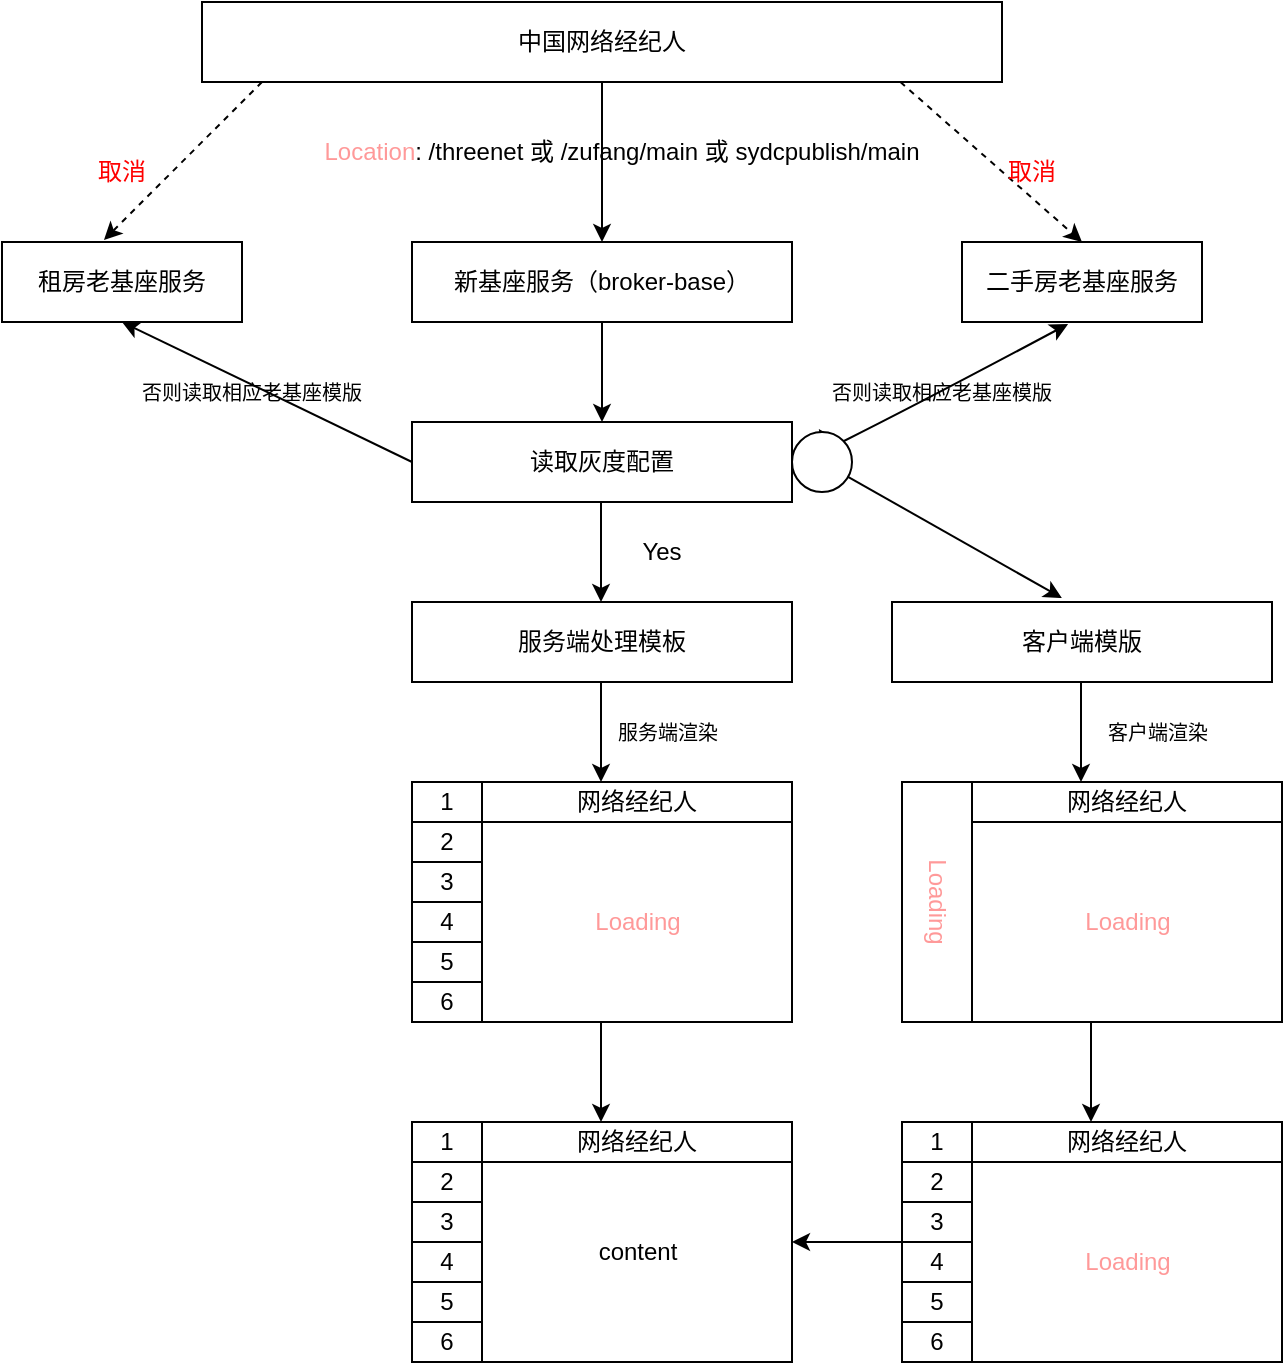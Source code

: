 <mxfile version="22.1.3" type="github">
  <diagram name="第 1 页" id="KboBQO40LJ166vQfK9up">
    <mxGraphModel dx="1060" dy="678" grid="1" gridSize="10" guides="1" tooltips="1" connect="1" arrows="1" fold="1" page="1" pageScale="1" pageWidth="1654" pageHeight="2336" math="0" shadow="0">
      <root>
        <mxCell id="0" />
        <mxCell id="1" parent="0" />
        <mxCell id="LZNmQ3xyyFpSb8-bCFY_-2" value="中国网络经纪人" style="rounded=0;whiteSpace=wrap;html=1;" parent="1" vertex="1">
          <mxGeometry x="420" y="50" width="400" height="40" as="geometry" />
        </mxCell>
        <mxCell id="CjFGkRXVxmC30UTL341p-1" value="二手房老基座服务" style="rounded=0;whiteSpace=wrap;html=1;" vertex="1" parent="1">
          <mxGeometry x="800" y="170" width="120" height="40" as="geometry" />
        </mxCell>
        <mxCell id="CjFGkRXVxmC30UTL341p-2" value="新基座服务（broker-base）" style="rounded=0;whiteSpace=wrap;html=1;" vertex="1" parent="1">
          <mxGeometry x="525" y="170" width="190" height="40" as="geometry" />
        </mxCell>
        <mxCell id="CjFGkRXVxmC30UTL341p-3" value="租房老基座服务" style="rounded=0;whiteSpace=wrap;html=1;" vertex="1" parent="1">
          <mxGeometry x="320" y="170" width="120" height="40" as="geometry" />
        </mxCell>
        <mxCell id="CjFGkRXVxmC30UTL341p-8" value="读取灰度配置" style="rounded=0;whiteSpace=wrap;html=1;" vertex="1" parent="1">
          <mxGeometry x="525" y="260" width="190" height="40" as="geometry" />
        </mxCell>
        <mxCell id="CjFGkRXVxmC30UTL341p-9" value="服务端处理模板" style="rounded=0;whiteSpace=wrap;html=1;" vertex="1" parent="1">
          <mxGeometry x="525" y="350" width="190" height="40" as="geometry" />
        </mxCell>
        <mxCell id="CjFGkRXVxmC30UTL341p-10" value="" style="rounded=0;whiteSpace=wrap;html=1;" vertex="1" parent="1">
          <mxGeometry x="525" y="440" width="190" height="120" as="geometry" />
        </mxCell>
        <mxCell id="CjFGkRXVxmC30UTL341p-11" value="" style="endArrow=classic;html=1;rounded=0;exitX=0.5;exitY=1;exitDx=0;exitDy=0;entryX=0.5;entryY=0;entryDx=0;entryDy=0;" edge="1" parent="1" source="CjFGkRXVxmC30UTL341p-2" target="CjFGkRXVxmC30UTL341p-8">
          <mxGeometry width="50" height="50" relative="1" as="geometry">
            <mxPoint x="290" y="490" as="sourcePoint" />
            <mxPoint x="620" y="250" as="targetPoint" />
          </mxGeometry>
        </mxCell>
        <mxCell id="CjFGkRXVxmC30UTL341p-12" value="" style="endArrow=classic;html=1;rounded=0;exitX=0.5;exitY=1;exitDx=0;exitDy=0;entryX=0.5;entryY=0;entryDx=0;entryDy=0;" edge="1" parent="1">
          <mxGeometry width="50" height="50" relative="1" as="geometry">
            <mxPoint x="619.5" y="300" as="sourcePoint" />
            <mxPoint x="619.5" y="350" as="targetPoint" />
          </mxGeometry>
        </mxCell>
        <mxCell id="CjFGkRXVxmC30UTL341p-13" value="" style="endArrow=classic;html=1;rounded=0;exitX=0.5;exitY=1;exitDx=0;exitDy=0;entryX=0.5;entryY=0;entryDx=0;entryDy=0;" edge="1" parent="1">
          <mxGeometry width="50" height="50" relative="1" as="geometry">
            <mxPoint x="619.5" y="390" as="sourcePoint" />
            <mxPoint x="619.5" y="440" as="targetPoint" />
          </mxGeometry>
        </mxCell>
        <mxCell id="CjFGkRXVxmC30UTL341p-15" value="1" style="rounded=0;whiteSpace=wrap;html=1;" vertex="1" parent="1">
          <mxGeometry x="525" y="440" width="35" height="20" as="geometry" />
        </mxCell>
        <mxCell id="CjFGkRXVxmC30UTL341p-16" value="2" style="rounded=0;whiteSpace=wrap;html=1;" vertex="1" parent="1">
          <mxGeometry x="525" y="460" width="35" height="20" as="geometry" />
        </mxCell>
        <mxCell id="CjFGkRXVxmC30UTL341p-17" value="网络经纪人" style="rounded=0;whiteSpace=wrap;html=1;" vertex="1" parent="1">
          <mxGeometry x="560" y="440" width="155" height="20" as="geometry" />
        </mxCell>
        <mxCell id="CjFGkRXVxmC30UTL341p-18" value="3" style="rounded=0;whiteSpace=wrap;html=1;" vertex="1" parent="1">
          <mxGeometry x="525" y="480" width="35" height="20" as="geometry" />
        </mxCell>
        <mxCell id="CjFGkRXVxmC30UTL341p-19" value="4" style="rounded=0;whiteSpace=wrap;html=1;" vertex="1" parent="1">
          <mxGeometry x="525" y="500" width="35" height="20" as="geometry" />
        </mxCell>
        <mxCell id="CjFGkRXVxmC30UTL341p-20" value="5" style="rounded=0;whiteSpace=wrap;html=1;" vertex="1" parent="1">
          <mxGeometry x="525" y="520" width="35" height="20" as="geometry" />
        </mxCell>
        <mxCell id="CjFGkRXVxmC30UTL341p-21" value="6" style="rounded=0;whiteSpace=wrap;html=1;" vertex="1" parent="1">
          <mxGeometry x="525" y="540" width="35" height="20" as="geometry" />
        </mxCell>
        <mxCell id="CjFGkRXVxmC30UTL341p-22" value="&lt;font color=&quot;#ff9999&quot;&gt;Loading&lt;/font&gt;" style="rounded=0;whiteSpace=wrap;html=1;strokeColor=none;" vertex="1" parent="1">
          <mxGeometry x="578" y="480" width="120" height="60" as="geometry" />
        </mxCell>
        <mxCell id="CjFGkRXVxmC30UTL341p-23" value="" style="rounded=0;whiteSpace=wrap;html=1;" vertex="1" parent="1">
          <mxGeometry x="525" y="610" width="190" height="120" as="geometry" />
        </mxCell>
        <mxCell id="CjFGkRXVxmC30UTL341p-24" value="1" style="rounded=0;whiteSpace=wrap;html=1;" vertex="1" parent="1">
          <mxGeometry x="525" y="610" width="35" height="20" as="geometry" />
        </mxCell>
        <mxCell id="CjFGkRXVxmC30UTL341p-25" value="2" style="rounded=0;whiteSpace=wrap;html=1;" vertex="1" parent="1">
          <mxGeometry x="525" y="630" width="35" height="20" as="geometry" />
        </mxCell>
        <mxCell id="CjFGkRXVxmC30UTL341p-26" value="网络经纪人" style="rounded=0;whiteSpace=wrap;html=1;" vertex="1" parent="1">
          <mxGeometry x="560" y="610" width="155" height="20" as="geometry" />
        </mxCell>
        <mxCell id="CjFGkRXVxmC30UTL341p-27" value="3" style="rounded=0;whiteSpace=wrap;html=1;" vertex="1" parent="1">
          <mxGeometry x="525" y="650" width="35" height="20" as="geometry" />
        </mxCell>
        <mxCell id="CjFGkRXVxmC30UTL341p-28" value="4" style="rounded=0;whiteSpace=wrap;html=1;" vertex="1" parent="1">
          <mxGeometry x="525" y="670" width="35" height="20" as="geometry" />
        </mxCell>
        <mxCell id="CjFGkRXVxmC30UTL341p-29" value="5" style="rounded=0;whiteSpace=wrap;html=1;" vertex="1" parent="1">
          <mxGeometry x="525" y="690" width="35" height="20" as="geometry" />
        </mxCell>
        <mxCell id="CjFGkRXVxmC30UTL341p-30" value="6" style="rounded=0;whiteSpace=wrap;html=1;" vertex="1" parent="1">
          <mxGeometry x="525" y="710" width="35" height="20" as="geometry" />
        </mxCell>
        <mxCell id="CjFGkRXVxmC30UTL341p-33" value="content" style="text;html=1;strokeColor=none;fillColor=none;align=center;verticalAlign=middle;whiteSpace=wrap;rounded=0;" vertex="1" parent="1">
          <mxGeometry x="607.5" y="660" width="60" height="30" as="geometry" />
        </mxCell>
        <mxCell id="CjFGkRXVxmC30UTL341p-34" value="" style="endArrow=classic;html=1;rounded=0;exitX=0.5;exitY=1;exitDx=0;exitDy=0;entryX=0.5;entryY=0;entryDx=0;entryDy=0;" edge="1" parent="1">
          <mxGeometry width="50" height="50" relative="1" as="geometry">
            <mxPoint x="619.5" y="560" as="sourcePoint" />
            <mxPoint x="619.5" y="610" as="targetPoint" />
          </mxGeometry>
        </mxCell>
        <mxCell id="CjFGkRXVxmC30UTL341p-35" value="" style="endArrow=classic;html=1;rounded=0;exitX=0.5;exitY=1;exitDx=0;exitDy=0;entryX=0.5;entryY=0;entryDx=0;entryDy=0;" edge="1" parent="1" source="LZNmQ3xyyFpSb8-bCFY_-2" target="CjFGkRXVxmC30UTL341p-2">
          <mxGeometry width="50" height="50" relative="1" as="geometry">
            <mxPoint x="630" y="160" as="sourcePoint" />
            <mxPoint x="680" y="110" as="targetPoint" />
          </mxGeometry>
        </mxCell>
        <mxCell id="CjFGkRXVxmC30UTL341p-36" value="&lt;font color=&quot;#ff9999&quot;&gt;Location&lt;/font&gt;: /threenet 或 /zufang/main 或 sydcpublish/main" style="text;html=1;strokeColor=none;fillColor=none;align=center;verticalAlign=middle;whiteSpace=wrap;rounded=0;" vertex="1" parent="1">
          <mxGeometry x="450" y="110" width="360" height="30" as="geometry" />
        </mxCell>
        <mxCell id="CjFGkRXVxmC30UTL341p-37" value="" style="endArrow=classic;html=1;rounded=0;exitX=0.873;exitY=1;exitDx=0;exitDy=0;exitPerimeter=0;entryX=0.5;entryY=0;entryDx=0;entryDy=0;dashed=1;" edge="1" parent="1" source="LZNmQ3xyyFpSb8-bCFY_-2" target="CjFGkRXVxmC30UTL341p-1">
          <mxGeometry width="50" height="50" relative="1" as="geometry">
            <mxPoint x="920" y="130" as="sourcePoint" />
            <mxPoint x="970" y="80" as="targetPoint" />
          </mxGeometry>
        </mxCell>
        <mxCell id="CjFGkRXVxmC30UTL341p-38" value="" style="endArrow=classic;html=1;rounded=0;exitX=0.873;exitY=1;exitDx=0;exitDy=0;exitPerimeter=0;entryX=0.425;entryY=-0.025;entryDx=0;entryDy=0;entryPerimeter=0;dashed=1;" edge="1" parent="1" target="CjFGkRXVxmC30UTL341p-3">
          <mxGeometry width="50" height="50" relative="1" as="geometry">
            <mxPoint x="450" y="90" as="sourcePoint" />
            <mxPoint x="541" y="170" as="targetPoint" />
          </mxGeometry>
        </mxCell>
        <mxCell id="CjFGkRXVxmC30UTL341p-39" value="&lt;font color=&quot;#ff0000&quot;&gt;取消&lt;/font&gt;" style="text;html=1;strokeColor=none;fillColor=none;align=center;verticalAlign=middle;whiteSpace=wrap;rounded=0;" vertex="1" parent="1">
          <mxGeometry x="350" y="120" width="60" height="30" as="geometry" />
        </mxCell>
        <mxCell id="CjFGkRXVxmC30UTL341p-40" value="&lt;font color=&quot;#ff0000&quot;&gt;取消&lt;/font&gt;" style="text;html=1;strokeColor=none;fillColor=none;align=center;verticalAlign=middle;whiteSpace=wrap;rounded=0;" vertex="1" parent="1">
          <mxGeometry x="805" y="120" width="60" height="30" as="geometry" />
        </mxCell>
        <mxCell id="CjFGkRXVxmC30UTL341p-41" value="Yes" style="text;html=1;strokeColor=none;fillColor=none;align=center;verticalAlign=middle;whiteSpace=wrap;rounded=0;" vertex="1" parent="1">
          <mxGeometry x="620" y="310" width="60" height="30" as="geometry" />
        </mxCell>
        <mxCell id="CjFGkRXVxmC30UTL341p-43" value="" style="curved=1;endArrow=classic;html=1;rounded=0;entryX=0.442;entryY=1.025;entryDx=0;entryDy=0;entryPerimeter=0;" edge="1" parent="1" target="CjFGkRXVxmC30UTL341p-1">
          <mxGeometry width="50" height="50" relative="1" as="geometry">
            <mxPoint x="740" y="270" as="sourcePoint" />
            <mxPoint x="770" y="230" as="targetPoint" />
            <Array as="points">
              <mxPoint x="780" y="250" />
            </Array>
          </mxGeometry>
        </mxCell>
        <mxCell id="CjFGkRXVxmC30UTL341p-44" value="" style="curved=1;endArrow=classic;html=1;rounded=0;exitX=0;exitY=0.5;exitDx=0;exitDy=0;entryX=0.5;entryY=1;entryDx=0;entryDy=0;" edge="1" parent="1" source="CjFGkRXVxmC30UTL341p-8" target="CjFGkRXVxmC30UTL341p-3">
          <mxGeometry width="50" height="50" relative="1" as="geometry">
            <mxPoint x="300" y="300" as="sourcePoint" />
            <mxPoint x="460" y="190" as="targetPoint" />
            <Array as="points" />
          </mxGeometry>
        </mxCell>
        <mxCell id="CjFGkRXVxmC30UTL341p-45" value="&lt;font style=&quot;font-size: 10px;&quot;&gt;否则读取相应老基座模版&lt;/font&gt;" style="text;html=1;strokeColor=none;fillColor=none;align=center;verticalAlign=middle;whiteSpace=wrap;rounded=0;" vertex="1" parent="1">
          <mxGeometry x="710" y="230" width="160" height="30" as="geometry" />
        </mxCell>
        <mxCell id="CjFGkRXVxmC30UTL341p-49" value="&lt;font style=&quot;font-size: 10px;&quot;&gt;否则读取相应老基座模版&lt;/font&gt;" style="text;html=1;strokeColor=none;fillColor=none;align=center;verticalAlign=middle;whiteSpace=wrap;rounded=0;" vertex="1" parent="1">
          <mxGeometry x="365" y="230" width="160" height="30" as="geometry" />
        </mxCell>
        <mxCell id="CjFGkRXVxmC30UTL341p-50" value="&lt;font style=&quot;font-size: 10px;&quot;&gt;服务端渲染&lt;/font&gt;" style="text;html=1;strokeColor=none;fillColor=none;align=center;verticalAlign=middle;whiteSpace=wrap;rounded=0;" vertex="1" parent="1">
          <mxGeometry x="608" y="400" width="90" height="30" as="geometry" />
        </mxCell>
        <mxCell id="CjFGkRXVxmC30UTL341p-51" value="客户端模版" style="rounded=0;whiteSpace=wrap;html=1;" vertex="1" parent="1">
          <mxGeometry x="765" y="350" width="190" height="40" as="geometry" />
        </mxCell>
        <mxCell id="CjFGkRXVxmC30UTL341p-52" value="" style="endArrow=classic;html=1;rounded=0;entryX=0.447;entryY=-0.05;entryDx=0;entryDy=0;entryPerimeter=0;" edge="1" parent="1" source="CjFGkRXVxmC30UTL341p-53" target="CjFGkRXVxmC30UTL341p-51">
          <mxGeometry width="50" height="50" relative="1" as="geometry">
            <mxPoint x="740" y="280" as="sourcePoint" />
            <mxPoint x="880" y="290" as="targetPoint" />
          </mxGeometry>
        </mxCell>
        <mxCell id="CjFGkRXVxmC30UTL341p-54" value="" style="endArrow=classic;html=1;rounded=0;entryX=0.447;entryY=-0.05;entryDx=0;entryDy=0;entryPerimeter=0;" edge="1" parent="1" target="CjFGkRXVxmC30UTL341p-53">
          <mxGeometry width="50" height="50" relative="1" as="geometry">
            <mxPoint x="740" y="280" as="sourcePoint" />
            <mxPoint x="850" y="348" as="targetPoint" />
          </mxGeometry>
        </mxCell>
        <mxCell id="CjFGkRXVxmC30UTL341p-53" value="" style="ellipse;whiteSpace=wrap;html=1;aspect=fixed;" vertex="1" parent="1">
          <mxGeometry x="715" y="265" width="30" height="30" as="geometry" />
        </mxCell>
        <mxCell id="CjFGkRXVxmC30UTL341p-55" value="" style="rounded=0;whiteSpace=wrap;html=1;" vertex="1" parent="1">
          <mxGeometry x="770" y="440" width="190" height="120" as="geometry" />
        </mxCell>
        <mxCell id="CjFGkRXVxmC30UTL341p-56" value="" style="rounded=0;whiteSpace=wrap;html=1;" vertex="1" parent="1">
          <mxGeometry x="770" y="440" width="35" height="120" as="geometry" />
        </mxCell>
        <mxCell id="CjFGkRXVxmC30UTL341p-58" value="网络经纪人" style="rounded=0;whiteSpace=wrap;html=1;" vertex="1" parent="1">
          <mxGeometry x="805" y="440" width="155" height="20" as="geometry" />
        </mxCell>
        <mxCell id="CjFGkRXVxmC30UTL341p-63" value="&lt;font color=&quot;#ff9999&quot;&gt;Loading&lt;/font&gt;" style="rounded=0;whiteSpace=wrap;html=1;strokeColor=none;" vertex="1" parent="1">
          <mxGeometry x="823" y="480" width="120" height="60" as="geometry" />
        </mxCell>
        <mxCell id="CjFGkRXVxmC30UTL341p-64" value="" style="rounded=0;whiteSpace=wrap;html=1;" vertex="1" parent="1">
          <mxGeometry x="770" y="610" width="190" height="120" as="geometry" />
        </mxCell>
        <mxCell id="CjFGkRXVxmC30UTL341p-65" value="1" style="rounded=0;whiteSpace=wrap;html=1;" vertex="1" parent="1">
          <mxGeometry x="770" y="610" width="35" height="20" as="geometry" />
        </mxCell>
        <mxCell id="CjFGkRXVxmC30UTL341p-66" value="2" style="rounded=0;whiteSpace=wrap;html=1;" vertex="1" parent="1">
          <mxGeometry x="770" y="630" width="35" height="20" as="geometry" />
        </mxCell>
        <mxCell id="CjFGkRXVxmC30UTL341p-67" value="网络经纪人" style="rounded=0;whiteSpace=wrap;html=1;" vertex="1" parent="1">
          <mxGeometry x="805" y="610" width="155" height="20" as="geometry" />
        </mxCell>
        <mxCell id="CjFGkRXVxmC30UTL341p-68" value="3" style="rounded=0;whiteSpace=wrap;html=1;" vertex="1" parent="1">
          <mxGeometry x="770" y="650" width="35" height="20" as="geometry" />
        </mxCell>
        <mxCell id="CjFGkRXVxmC30UTL341p-69" value="4" style="rounded=0;whiteSpace=wrap;html=1;" vertex="1" parent="1">
          <mxGeometry x="770" y="670" width="35" height="20" as="geometry" />
        </mxCell>
        <mxCell id="CjFGkRXVxmC30UTL341p-70" value="5" style="rounded=0;whiteSpace=wrap;html=1;" vertex="1" parent="1">
          <mxGeometry x="770" y="690" width="35" height="20" as="geometry" />
        </mxCell>
        <mxCell id="CjFGkRXVxmC30UTL341p-71" value="6" style="rounded=0;whiteSpace=wrap;html=1;" vertex="1" parent="1">
          <mxGeometry x="770" y="710" width="35" height="20" as="geometry" />
        </mxCell>
        <mxCell id="CjFGkRXVxmC30UTL341p-73" value="" style="endArrow=classic;html=1;rounded=0;exitX=0.5;exitY=1;exitDx=0;exitDy=0;entryX=0.5;entryY=0;entryDx=0;entryDy=0;" edge="1" parent="1">
          <mxGeometry width="50" height="50" relative="1" as="geometry">
            <mxPoint x="864.5" y="560" as="sourcePoint" />
            <mxPoint x="864.5" y="610" as="targetPoint" />
          </mxGeometry>
        </mxCell>
        <mxCell id="CjFGkRXVxmC30UTL341p-74" value="&lt;font style=&quot;font-size: 10px;&quot;&gt;客户端渲染&lt;/font&gt;" style="text;html=1;strokeColor=none;fillColor=none;align=center;verticalAlign=middle;whiteSpace=wrap;rounded=0;" vertex="1" parent="1">
          <mxGeometry x="853" y="400" width="90" height="30" as="geometry" />
        </mxCell>
        <mxCell id="CjFGkRXVxmC30UTL341p-75" value="&lt;font color=&quot;#ff9999&quot;&gt;Loading&lt;/font&gt;" style="rounded=0;whiteSpace=wrap;html=1;strokeColor=none;rotation=90;" vertex="1" parent="1">
          <mxGeometry x="731.25" y="485" width="112.5" height="30" as="geometry" />
        </mxCell>
        <mxCell id="CjFGkRXVxmC30UTL341p-77" value="&lt;font color=&quot;#ff9999&quot;&gt;Loading&lt;/font&gt;" style="rounded=0;whiteSpace=wrap;html=1;strokeColor=none;" vertex="1" parent="1">
          <mxGeometry x="823" y="650" width="120" height="60" as="geometry" />
        </mxCell>
        <mxCell id="CjFGkRXVxmC30UTL341p-78" value="" style="endArrow=classic;html=1;rounded=0;exitX=0.5;exitY=1;exitDx=0;exitDy=0;entryX=0.5;entryY=0;entryDx=0;entryDy=0;" edge="1" parent="1">
          <mxGeometry width="50" height="50" relative="1" as="geometry">
            <mxPoint x="859.5" y="390" as="sourcePoint" />
            <mxPoint x="859.5" y="440" as="targetPoint" />
          </mxGeometry>
        </mxCell>
        <mxCell id="CjFGkRXVxmC30UTL341p-79" value="" style="endArrow=classic;html=1;rounded=0;exitX=0;exitY=0;exitDx=0;exitDy=0;entryX=1;entryY=0.5;entryDx=0;entryDy=0;" edge="1" parent="1" source="CjFGkRXVxmC30UTL341p-69" target="CjFGkRXVxmC30UTL341p-23">
          <mxGeometry width="50" height="50" relative="1" as="geometry">
            <mxPoint x="884.5" y="580" as="sourcePoint" />
            <mxPoint x="884.5" y="630" as="targetPoint" />
          </mxGeometry>
        </mxCell>
      </root>
    </mxGraphModel>
  </diagram>
</mxfile>

